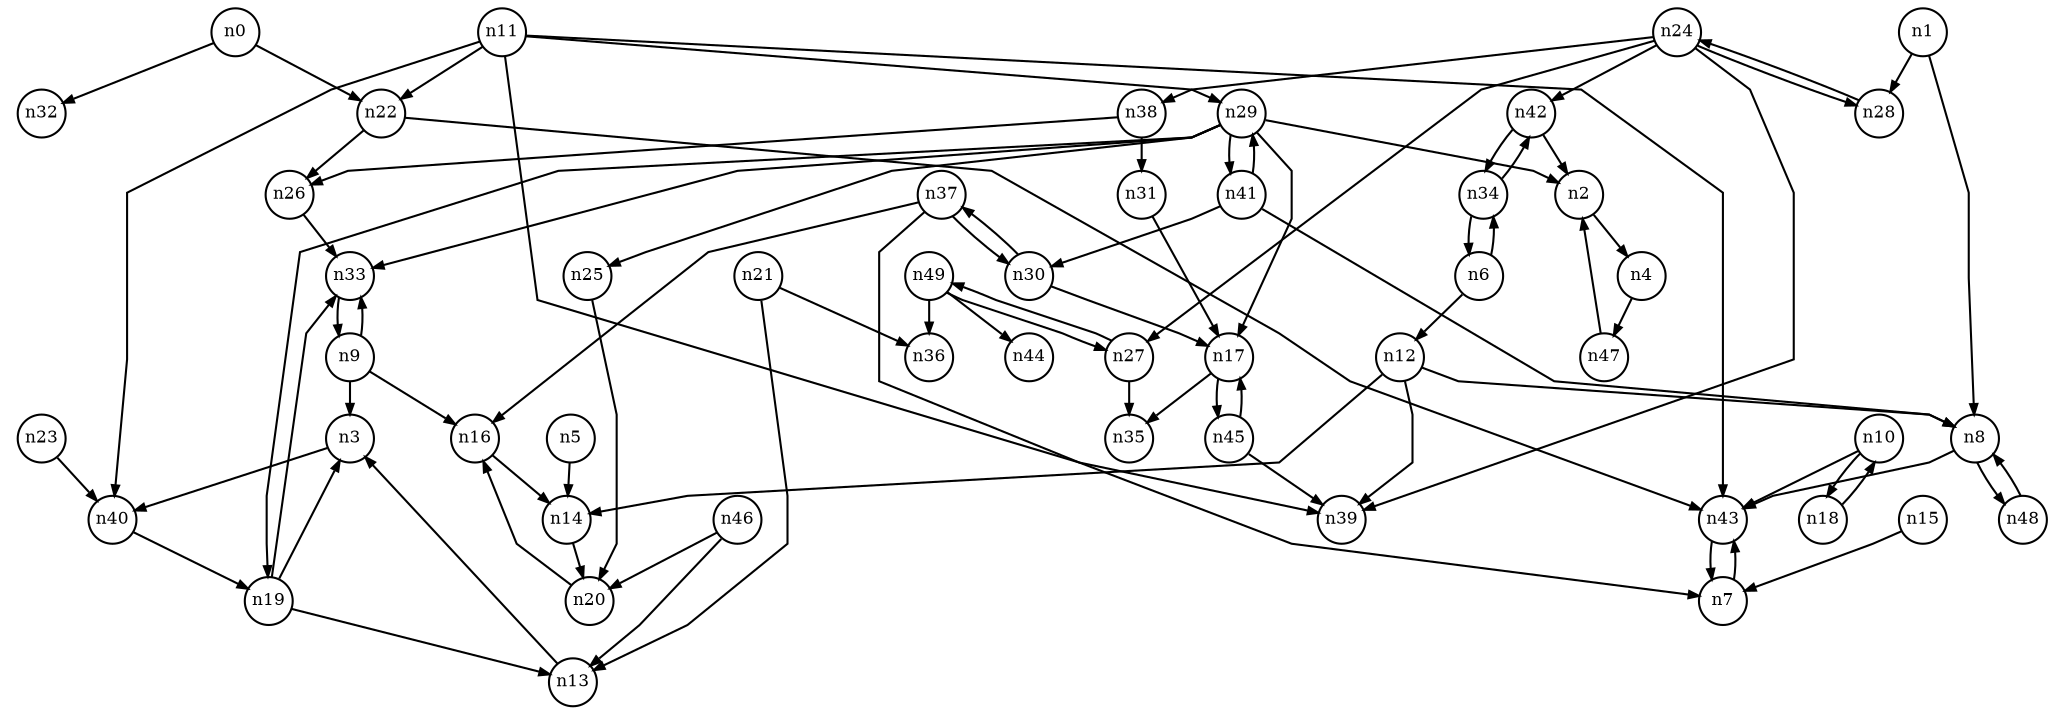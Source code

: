 digraph G{
splines=polyline;
ranksep=0.22;
nodesep=0.22;
nodesize=0.16;
fontsize=8
edge [arrowsize=0.5]
node [fontsize=8 shape=circle width=0.32 fixedsize=shape];

n22 -> n26
n22 -> n43
n0 -> n22
n0 -> n32
n8 -> n43
n8 -> n48
n1 -> n8
n1 -> n28
n28 -> n24
n40 -> n19
n3 -> n40
n47 -> n2
n4 -> n47
n14 -> n20
n5 -> n14
n12 -> n8
n12 -> n14
n12 -> n39
n6 -> n12
n6 -> n34
n43 -> n7
n48 -> n8
n9 -> n3
n9 -> n16
n9 -> n33
n16 -> n14
n33 -> n9
n10 -> n43
n10 -> n18
n11 -> n22
n11 -> n29
n11 -> n39
n11 -> n40
n11 -> n43
n29 -> n2
n29 -> n17
n29 -> n19
n29 -> n25
n29 -> n33
n29 -> n41
n20 -> n16
n7 -> n43
n15 -> n7
n17 -> n35
n17 -> n45
n18 -> n10
n13 -> n3
n19 -> n13
n19 -> n33
n19 -> n3
n21 -> n13
n21 -> n36
n26 -> n33
n23 -> n40
n27 -> n35
n27 -> n49
n24 -> n27
n24 -> n28
n24 -> n38
n24 -> n39
n24 -> n42
n38 -> n26
n38 -> n31
n42 -> n2
n42 -> n34
n25 -> n20
n2 -> n4
n30 -> n17
n30 -> n37
n31 -> n17
n34 -> n6
n34 -> n42
n37 -> n7
n37 -> n16
n37 -> n30
n41 -> n8
n41 -> n29
n41 -> n30
n45 -> n17
n45 -> n39
n46 -> n13
n46 -> n20
n49 -> n27
n49 -> n36
n49 -> n44
}
